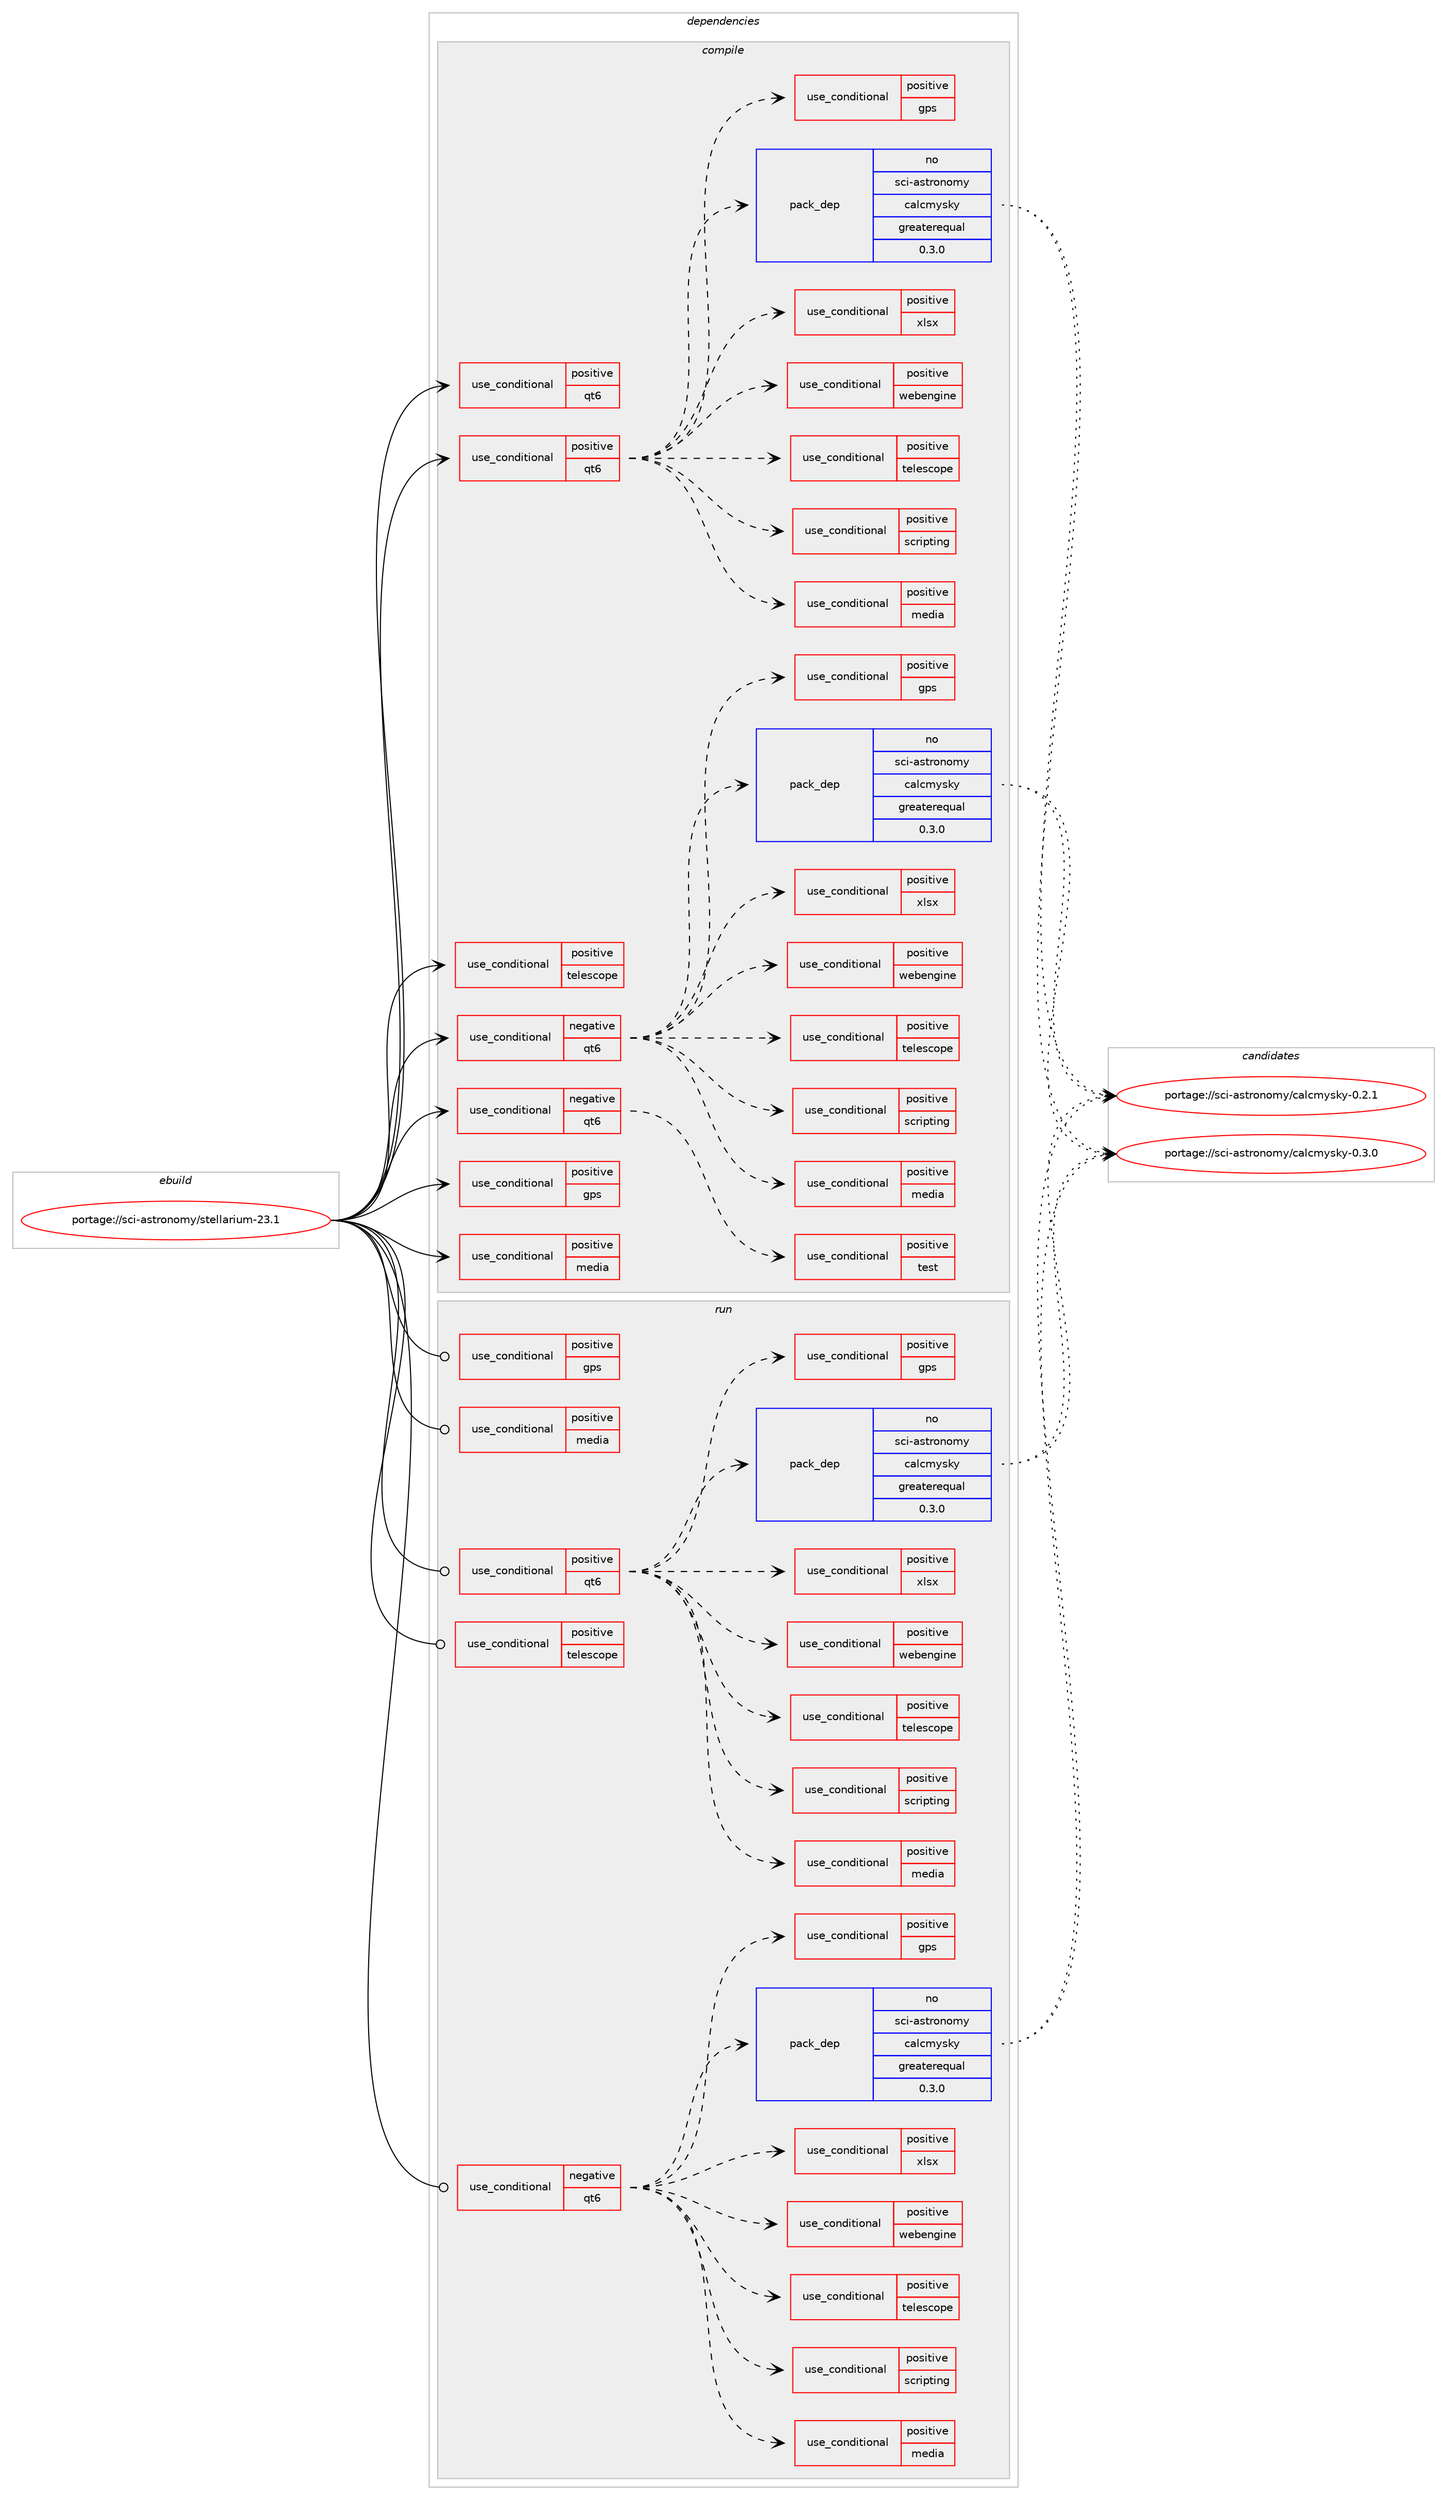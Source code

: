 digraph prolog {

# *************
# Graph options
# *************

newrank=true;
concentrate=true;
compound=true;
graph [rankdir=LR,fontname=Helvetica,fontsize=10,ranksep=1.5];#, ranksep=2.5, nodesep=0.2];
edge  [arrowhead=vee];
node  [fontname=Helvetica,fontsize=10];

# **********
# The ebuild
# **********

subgraph cluster_leftcol {
color=gray;
rank=same;
label=<<i>ebuild</i>>;
id [label="portage://sci-astronomy/stellarium-23.1", color=red, width=4, href="../sci-astronomy/stellarium-23.1.svg"];
}

# ****************
# The dependencies
# ****************

subgraph cluster_midcol {
color=gray;
label=<<i>dependencies</i>>;
subgraph cluster_compile {
fillcolor="#eeeeee";
style=filled;
label=<<i>compile</i>>;
subgraph cond268 {
dependency669 [label=<<TABLE BORDER="0" CELLBORDER="1" CELLSPACING="0" CELLPADDING="4"><TR><TD ROWSPAN="3" CELLPADDING="10">use_conditional</TD></TR><TR><TD>negative</TD></TR><TR><TD>qt6</TD></TR></TABLE>>, shape=none, color=red];
# *** BEGIN UNKNOWN DEPENDENCY TYPE (TODO) ***
# dependency669 -> package_dependency(portage://sci-astronomy/stellarium-23.1,install,no,dev-qt,qtcharts,none,[,,],[slot(5)],[])
# *** END UNKNOWN DEPENDENCY TYPE (TODO) ***

# *** BEGIN UNKNOWN DEPENDENCY TYPE (TODO) ***
# dependency669 -> package_dependency(portage://sci-astronomy/stellarium-23.1,install,no,dev-qt,qtcore,none,[,,],[slot(5)],[])
# *** END UNKNOWN DEPENDENCY TYPE (TODO) ***

# *** BEGIN UNKNOWN DEPENDENCY TYPE (TODO) ***
# dependency669 -> package_dependency(portage://sci-astronomy/stellarium-23.1,install,no,dev-qt,qtgui,none,[,,],[slot(5),equal],[])
# *** END UNKNOWN DEPENDENCY TYPE (TODO) ***

# *** BEGIN UNKNOWN DEPENDENCY TYPE (TODO) ***
# dependency669 -> package_dependency(portage://sci-astronomy/stellarium-23.1,install,no,dev-qt,qtnetwork,none,[,,],[slot(5)],[])
# *** END UNKNOWN DEPENDENCY TYPE (TODO) ***

# *** BEGIN UNKNOWN DEPENDENCY TYPE (TODO) ***
# dependency669 -> package_dependency(portage://sci-astronomy/stellarium-23.1,install,no,dev-qt,qtwidgets,none,[,,],[slot(5)],[])
# *** END UNKNOWN DEPENDENCY TYPE (TODO) ***

subgraph pack395 {
dependency670 [label=<<TABLE BORDER="0" CELLBORDER="1" CELLSPACING="0" CELLPADDING="4" WIDTH="220"><TR><TD ROWSPAN="6" CELLPADDING="30">pack_dep</TD></TR><TR><TD WIDTH="110">no</TD></TR><TR><TD>sci-astronomy</TD></TR><TR><TD>calcmysky</TD></TR><TR><TD>greaterequal</TD></TR><TR><TD>0.3.0</TD></TR></TABLE>>, shape=none, color=blue];
}
dependency669:e -> dependency670:w [weight=20,style="dashed",arrowhead="vee"];
subgraph cond269 {
dependency671 [label=<<TABLE BORDER="0" CELLBORDER="1" CELLSPACING="0" CELLPADDING="4"><TR><TD ROWSPAN="3" CELLPADDING="10">use_conditional</TD></TR><TR><TD>positive</TD></TR><TR><TD>gps</TD></TR></TABLE>>, shape=none, color=red];
# *** BEGIN UNKNOWN DEPENDENCY TYPE (TODO) ***
# dependency671 -> package_dependency(portage://sci-astronomy/stellarium-23.1,install,no,dev-qt,qtpositioning,none,[,,],[slot(5)],[])
# *** END UNKNOWN DEPENDENCY TYPE (TODO) ***

# *** BEGIN UNKNOWN DEPENDENCY TYPE (TODO) ***
# dependency671 -> package_dependency(portage://sci-astronomy/stellarium-23.1,install,no,dev-qt,qtserialport,none,[,,],[slot(5)],[])
# *** END UNKNOWN DEPENDENCY TYPE (TODO) ***

}
dependency669:e -> dependency671:w [weight=20,style="dashed",arrowhead="vee"];
subgraph cond270 {
dependency672 [label=<<TABLE BORDER="0" CELLBORDER="1" CELLSPACING="0" CELLPADDING="4"><TR><TD ROWSPAN="3" CELLPADDING="10">use_conditional</TD></TR><TR><TD>positive</TD></TR><TR><TD>media</TD></TR></TABLE>>, shape=none, color=red];
# *** BEGIN UNKNOWN DEPENDENCY TYPE (TODO) ***
# dependency672 -> package_dependency(portage://sci-astronomy/stellarium-23.1,install,no,dev-qt,qtmultimedia,none,[,,],[slot(5)],[use(enable(widgets),none)])
# *** END UNKNOWN DEPENDENCY TYPE (TODO) ***

# *** BEGIN UNKNOWN DEPENDENCY TYPE (TODO) ***
# dependency672 -> package_dependency(portage://sci-astronomy/stellarium-23.1,install,no,dev-qt,qtopengl,none,[,,],[slot(5)],[])
# *** END UNKNOWN DEPENDENCY TYPE (TODO) ***

}
dependency669:e -> dependency672:w [weight=20,style="dashed",arrowhead="vee"];
subgraph cond271 {
dependency673 [label=<<TABLE BORDER="0" CELLBORDER="1" CELLSPACING="0" CELLPADDING="4"><TR><TD ROWSPAN="3" CELLPADDING="10">use_conditional</TD></TR><TR><TD>positive</TD></TR><TR><TD>scripting</TD></TR></TABLE>>, shape=none, color=red];
# *** BEGIN UNKNOWN DEPENDENCY TYPE (TODO) ***
# dependency673 -> package_dependency(portage://sci-astronomy/stellarium-23.1,install,no,dev-qt,qtscript,none,[,,],[slot(5)],[])
# *** END UNKNOWN DEPENDENCY TYPE (TODO) ***

}
dependency669:e -> dependency673:w [weight=20,style="dashed",arrowhead="vee"];
subgraph cond272 {
dependency674 [label=<<TABLE BORDER="0" CELLBORDER="1" CELLSPACING="0" CELLPADDING="4"><TR><TD ROWSPAN="3" CELLPADDING="10">use_conditional</TD></TR><TR><TD>positive</TD></TR><TR><TD>telescope</TD></TR></TABLE>>, shape=none, color=red];
# *** BEGIN UNKNOWN DEPENDENCY TYPE (TODO) ***
# dependency674 -> package_dependency(portage://sci-astronomy/stellarium-23.1,install,no,dev-qt,qtserialport,none,[,,],[slot(5)],[])
# *** END UNKNOWN DEPENDENCY TYPE (TODO) ***

}
dependency669:e -> dependency674:w [weight=20,style="dashed",arrowhead="vee"];
subgraph cond273 {
dependency675 [label=<<TABLE BORDER="0" CELLBORDER="1" CELLSPACING="0" CELLPADDING="4"><TR><TD ROWSPAN="3" CELLPADDING="10">use_conditional</TD></TR><TR><TD>positive</TD></TR><TR><TD>webengine</TD></TR></TABLE>>, shape=none, color=red];
# *** BEGIN UNKNOWN DEPENDENCY TYPE (TODO) ***
# dependency675 -> package_dependency(portage://sci-astronomy/stellarium-23.1,install,no,dev-qt,qtwebengine,none,[,,],[slot(5)],[use(enable(widgets),none)])
# *** END UNKNOWN DEPENDENCY TYPE (TODO) ***

}
dependency669:e -> dependency675:w [weight=20,style="dashed",arrowhead="vee"];
subgraph cond274 {
dependency676 [label=<<TABLE BORDER="0" CELLBORDER="1" CELLSPACING="0" CELLPADDING="4"><TR><TD ROWSPAN="3" CELLPADDING="10">use_conditional</TD></TR><TR><TD>positive</TD></TR><TR><TD>xlsx</TD></TR></TABLE>>, shape=none, color=red];
# *** BEGIN UNKNOWN DEPENDENCY TYPE (TODO) ***
# dependency676 -> package_dependency(portage://sci-astronomy/stellarium-23.1,install,no,dev-libs,qxlsx,none,[,,],any_same_slot,[use(enable(qt5),none)])
# *** END UNKNOWN DEPENDENCY TYPE (TODO) ***

}
dependency669:e -> dependency676:w [weight=20,style="dashed",arrowhead="vee"];
}
id:e -> dependency669:w [weight=20,style="solid",arrowhead="vee"];
subgraph cond275 {
dependency677 [label=<<TABLE BORDER="0" CELLBORDER="1" CELLSPACING="0" CELLPADDING="4"><TR><TD ROWSPAN="3" CELLPADDING="10">use_conditional</TD></TR><TR><TD>negative</TD></TR><TR><TD>qt6</TD></TR></TABLE>>, shape=none, color=red];
# *** BEGIN UNKNOWN DEPENDENCY TYPE (TODO) ***
# dependency677 -> package_dependency(portage://sci-astronomy/stellarium-23.1,install,no,dev-qt,qtconcurrent,none,[,,],[slot(5)],[])
# *** END UNKNOWN DEPENDENCY TYPE (TODO) ***

subgraph cond276 {
dependency678 [label=<<TABLE BORDER="0" CELLBORDER="1" CELLSPACING="0" CELLPADDING="4"><TR><TD ROWSPAN="3" CELLPADDING="10">use_conditional</TD></TR><TR><TD>positive</TD></TR><TR><TD>test</TD></TR></TABLE>>, shape=none, color=red];
# *** BEGIN UNKNOWN DEPENDENCY TYPE (TODO) ***
# dependency678 -> package_dependency(portage://sci-astronomy/stellarium-23.1,install,no,dev-qt,qttest,none,[,,],[slot(5)],[])
# *** END UNKNOWN DEPENDENCY TYPE (TODO) ***

}
dependency677:e -> dependency678:w [weight=20,style="dashed",arrowhead="vee"];
}
id:e -> dependency677:w [weight=20,style="solid",arrowhead="vee"];
subgraph cond277 {
dependency679 [label=<<TABLE BORDER="0" CELLBORDER="1" CELLSPACING="0" CELLPADDING="4"><TR><TD ROWSPAN="3" CELLPADDING="10">use_conditional</TD></TR><TR><TD>positive</TD></TR><TR><TD>gps</TD></TR></TABLE>>, shape=none, color=red];
# *** BEGIN UNKNOWN DEPENDENCY TYPE (TODO) ***
# dependency679 -> package_dependency(portage://sci-astronomy/stellarium-23.1,install,no,sci-geosciences,gpsd,none,[,,],any_same_slot,[use(enable(cxx),none)])
# *** END UNKNOWN DEPENDENCY TYPE (TODO) ***

}
id:e -> dependency679:w [weight=20,style="solid",arrowhead="vee"];
subgraph cond278 {
dependency680 [label=<<TABLE BORDER="0" CELLBORDER="1" CELLSPACING="0" CELLPADDING="4"><TR><TD ROWSPAN="3" CELLPADDING="10">use_conditional</TD></TR><TR><TD>positive</TD></TR><TR><TD>media</TD></TR></TABLE>>, shape=none, color=red];
# *** BEGIN UNKNOWN DEPENDENCY TYPE (TODO) ***
# dependency680 -> package_dependency(portage://sci-astronomy/stellarium-23.1,install,no,virtual,opengl,none,[,,],[],[])
# *** END UNKNOWN DEPENDENCY TYPE (TODO) ***

}
id:e -> dependency680:w [weight=20,style="solid",arrowhead="vee"];
subgraph cond279 {
dependency681 [label=<<TABLE BORDER="0" CELLBORDER="1" CELLSPACING="0" CELLPADDING="4"><TR><TD ROWSPAN="3" CELLPADDING="10">use_conditional</TD></TR><TR><TD>positive</TD></TR><TR><TD>qt6</TD></TR></TABLE>>, shape=none, color=red];
# *** BEGIN UNKNOWN DEPENDENCY TYPE (TODO) ***
# dependency681 -> package_dependency(portage://sci-astronomy/stellarium-23.1,install,no,dev-qt,qtbase,none,[,,],[slot(6),equal],[use(enable(concurrent),none)])
# *** END UNKNOWN DEPENDENCY TYPE (TODO) ***

}
id:e -> dependency681:w [weight=20,style="solid",arrowhead="vee"];
subgraph cond280 {
dependency682 [label=<<TABLE BORDER="0" CELLBORDER="1" CELLSPACING="0" CELLPADDING="4"><TR><TD ROWSPAN="3" CELLPADDING="10">use_conditional</TD></TR><TR><TD>positive</TD></TR><TR><TD>qt6</TD></TR></TABLE>>, shape=none, color=red];
# *** BEGIN UNKNOWN DEPENDENCY TYPE (TODO) ***
# dependency682 -> package_dependency(portage://sci-astronomy/stellarium-23.1,install,no,dev-qt,qtbase,none,[,,],[slot(6),equal],[use(enable(gui),none),use(enable(network),none),use(enable(widgets),none)])
# *** END UNKNOWN DEPENDENCY TYPE (TODO) ***

# *** BEGIN UNKNOWN DEPENDENCY TYPE (TODO) ***
# dependency682 -> package_dependency(portage://sci-astronomy/stellarium-23.1,install,no,dev-qt,qtcharts,none,[,,],[slot(6)],[])
# *** END UNKNOWN DEPENDENCY TYPE (TODO) ***

subgraph pack396 {
dependency683 [label=<<TABLE BORDER="0" CELLBORDER="1" CELLSPACING="0" CELLPADDING="4" WIDTH="220"><TR><TD ROWSPAN="6" CELLPADDING="30">pack_dep</TD></TR><TR><TD WIDTH="110">no</TD></TR><TR><TD>sci-astronomy</TD></TR><TR><TD>calcmysky</TD></TR><TR><TD>greaterequal</TD></TR><TR><TD>0.3.0</TD></TR></TABLE>>, shape=none, color=blue];
}
dependency682:e -> dependency683:w [weight=20,style="dashed",arrowhead="vee"];
subgraph cond281 {
dependency684 [label=<<TABLE BORDER="0" CELLBORDER="1" CELLSPACING="0" CELLPADDING="4"><TR><TD ROWSPAN="3" CELLPADDING="10">use_conditional</TD></TR><TR><TD>positive</TD></TR><TR><TD>gps</TD></TR></TABLE>>, shape=none, color=red];
# *** BEGIN UNKNOWN DEPENDENCY TYPE (TODO) ***
# dependency684 -> package_dependency(portage://sci-astronomy/stellarium-23.1,install,no,dev-qt,qtpositioning,none,[,,],[slot(6)],[])
# *** END UNKNOWN DEPENDENCY TYPE (TODO) ***

# *** BEGIN UNKNOWN DEPENDENCY TYPE (TODO) ***
# dependency684 -> package_dependency(portage://sci-astronomy/stellarium-23.1,install,no,dev-qt,qtserialport,none,[,,],[slot(6)],[])
# *** END UNKNOWN DEPENDENCY TYPE (TODO) ***

}
dependency682:e -> dependency684:w [weight=20,style="dashed",arrowhead="vee"];
subgraph cond282 {
dependency685 [label=<<TABLE BORDER="0" CELLBORDER="1" CELLSPACING="0" CELLPADDING="4"><TR><TD ROWSPAN="3" CELLPADDING="10">use_conditional</TD></TR><TR><TD>positive</TD></TR><TR><TD>media</TD></TR></TABLE>>, shape=none, color=red];
# *** BEGIN UNKNOWN DEPENDENCY TYPE (TODO) ***
# dependency685 -> package_dependency(portage://sci-astronomy/stellarium-23.1,install,no,dev-qt,qtmultimedia,none,[,,],[slot(6)],[use(enable(gstreamer),none)])
# *** END UNKNOWN DEPENDENCY TYPE (TODO) ***

}
dependency682:e -> dependency685:w [weight=20,style="dashed",arrowhead="vee"];
subgraph cond283 {
dependency686 [label=<<TABLE BORDER="0" CELLBORDER="1" CELLSPACING="0" CELLPADDING="4"><TR><TD ROWSPAN="3" CELLPADDING="10">use_conditional</TD></TR><TR><TD>positive</TD></TR><TR><TD>scripting</TD></TR></TABLE>>, shape=none, color=red];
# *** BEGIN UNKNOWN DEPENDENCY TYPE (TODO) ***
# dependency686 -> package_dependency(portage://sci-astronomy/stellarium-23.1,install,no,dev-qt,qtdeclarative,none,[,,],[slot(6)],[])
# *** END UNKNOWN DEPENDENCY TYPE (TODO) ***

}
dependency682:e -> dependency686:w [weight=20,style="dashed",arrowhead="vee"];
subgraph cond284 {
dependency687 [label=<<TABLE BORDER="0" CELLBORDER="1" CELLSPACING="0" CELLPADDING="4"><TR><TD ROWSPAN="3" CELLPADDING="10">use_conditional</TD></TR><TR><TD>positive</TD></TR><TR><TD>telescope</TD></TR></TABLE>>, shape=none, color=red];
# *** BEGIN UNKNOWN DEPENDENCY TYPE (TODO) ***
# dependency687 -> package_dependency(portage://sci-astronomy/stellarium-23.1,install,no,dev-qt,qtserialport,none,[,,],[slot(6)],[])
# *** END UNKNOWN DEPENDENCY TYPE (TODO) ***

}
dependency682:e -> dependency687:w [weight=20,style="dashed",arrowhead="vee"];
subgraph cond285 {
dependency688 [label=<<TABLE BORDER="0" CELLBORDER="1" CELLSPACING="0" CELLPADDING="4"><TR><TD ROWSPAN="3" CELLPADDING="10">use_conditional</TD></TR><TR><TD>positive</TD></TR><TR><TD>webengine</TD></TR></TABLE>>, shape=none, color=red];
# *** BEGIN UNKNOWN DEPENDENCY TYPE (TODO) ***
# dependency688 -> package_dependency(portage://sci-astronomy/stellarium-23.1,install,no,dev-qt,qtwebengine,none,[,,],[slot(6)],[use(enable(widgets),none)])
# *** END UNKNOWN DEPENDENCY TYPE (TODO) ***

}
dependency682:e -> dependency688:w [weight=20,style="dashed",arrowhead="vee"];
subgraph cond286 {
dependency689 [label=<<TABLE BORDER="0" CELLBORDER="1" CELLSPACING="0" CELLPADDING="4"><TR><TD ROWSPAN="3" CELLPADDING="10">use_conditional</TD></TR><TR><TD>positive</TD></TR><TR><TD>xlsx</TD></TR></TABLE>>, shape=none, color=red];
# *** BEGIN UNKNOWN DEPENDENCY TYPE (TODO) ***
# dependency689 -> package_dependency(portage://sci-astronomy/stellarium-23.1,install,no,dev-libs,qxlsx,none,[,,],any_same_slot,[use(enable(qt6),none)])
# *** END UNKNOWN DEPENDENCY TYPE (TODO) ***

}
dependency682:e -> dependency689:w [weight=20,style="dashed",arrowhead="vee"];
}
id:e -> dependency682:w [weight=20,style="solid",arrowhead="vee"];
subgraph cond287 {
dependency690 [label=<<TABLE BORDER="0" CELLBORDER="1" CELLSPACING="0" CELLPADDING="4"><TR><TD ROWSPAN="3" CELLPADDING="10">use_conditional</TD></TR><TR><TD>positive</TD></TR><TR><TD>telescope</TD></TR></TABLE>>, shape=none, color=red];
# *** BEGIN UNKNOWN DEPENDENCY TYPE (TODO) ***
# dependency690 -> package_dependency(portage://sci-astronomy/stellarium-23.1,install,no,sci-libs,indilib,none,[,,],any_same_slot,[])
# *** END UNKNOWN DEPENDENCY TYPE (TODO) ***

}
id:e -> dependency690:w [weight=20,style="solid",arrowhead="vee"];
# *** BEGIN UNKNOWN DEPENDENCY TYPE (TODO) ***
# id -> package_dependency(portage://sci-astronomy/stellarium-23.1,install,no,media-fonts,dejavu,none,[,,],[],[])
# *** END UNKNOWN DEPENDENCY TYPE (TODO) ***

# *** BEGIN UNKNOWN DEPENDENCY TYPE (TODO) ***
# id -> package_dependency(portage://sci-astronomy/stellarium-23.1,install,no,sys-libs,zlib,none,[,,],[],[])
# *** END UNKNOWN DEPENDENCY TYPE (TODO) ***

}
subgraph cluster_compileandrun {
fillcolor="#eeeeee";
style=filled;
label=<<i>compile and run</i>>;
}
subgraph cluster_run {
fillcolor="#eeeeee";
style=filled;
label=<<i>run</i>>;
subgraph cond288 {
dependency691 [label=<<TABLE BORDER="0" CELLBORDER="1" CELLSPACING="0" CELLPADDING="4"><TR><TD ROWSPAN="3" CELLPADDING="10">use_conditional</TD></TR><TR><TD>negative</TD></TR><TR><TD>qt6</TD></TR></TABLE>>, shape=none, color=red];
# *** BEGIN UNKNOWN DEPENDENCY TYPE (TODO) ***
# dependency691 -> package_dependency(portage://sci-astronomy/stellarium-23.1,run,no,dev-qt,qtcharts,none,[,,],[slot(5)],[])
# *** END UNKNOWN DEPENDENCY TYPE (TODO) ***

# *** BEGIN UNKNOWN DEPENDENCY TYPE (TODO) ***
# dependency691 -> package_dependency(portage://sci-astronomy/stellarium-23.1,run,no,dev-qt,qtcore,none,[,,],[slot(5)],[])
# *** END UNKNOWN DEPENDENCY TYPE (TODO) ***

# *** BEGIN UNKNOWN DEPENDENCY TYPE (TODO) ***
# dependency691 -> package_dependency(portage://sci-astronomy/stellarium-23.1,run,no,dev-qt,qtgui,none,[,,],[slot(5),equal],[])
# *** END UNKNOWN DEPENDENCY TYPE (TODO) ***

# *** BEGIN UNKNOWN DEPENDENCY TYPE (TODO) ***
# dependency691 -> package_dependency(portage://sci-astronomy/stellarium-23.1,run,no,dev-qt,qtnetwork,none,[,,],[slot(5)],[])
# *** END UNKNOWN DEPENDENCY TYPE (TODO) ***

# *** BEGIN UNKNOWN DEPENDENCY TYPE (TODO) ***
# dependency691 -> package_dependency(portage://sci-astronomy/stellarium-23.1,run,no,dev-qt,qtwidgets,none,[,,],[slot(5)],[])
# *** END UNKNOWN DEPENDENCY TYPE (TODO) ***

subgraph pack397 {
dependency692 [label=<<TABLE BORDER="0" CELLBORDER="1" CELLSPACING="0" CELLPADDING="4" WIDTH="220"><TR><TD ROWSPAN="6" CELLPADDING="30">pack_dep</TD></TR><TR><TD WIDTH="110">no</TD></TR><TR><TD>sci-astronomy</TD></TR><TR><TD>calcmysky</TD></TR><TR><TD>greaterequal</TD></TR><TR><TD>0.3.0</TD></TR></TABLE>>, shape=none, color=blue];
}
dependency691:e -> dependency692:w [weight=20,style="dashed",arrowhead="vee"];
subgraph cond289 {
dependency693 [label=<<TABLE BORDER="0" CELLBORDER="1" CELLSPACING="0" CELLPADDING="4"><TR><TD ROWSPAN="3" CELLPADDING="10">use_conditional</TD></TR><TR><TD>positive</TD></TR><TR><TD>gps</TD></TR></TABLE>>, shape=none, color=red];
# *** BEGIN UNKNOWN DEPENDENCY TYPE (TODO) ***
# dependency693 -> package_dependency(portage://sci-astronomy/stellarium-23.1,run,no,dev-qt,qtpositioning,none,[,,],[slot(5)],[])
# *** END UNKNOWN DEPENDENCY TYPE (TODO) ***

# *** BEGIN UNKNOWN DEPENDENCY TYPE (TODO) ***
# dependency693 -> package_dependency(portage://sci-astronomy/stellarium-23.1,run,no,dev-qt,qtserialport,none,[,,],[slot(5)],[])
# *** END UNKNOWN DEPENDENCY TYPE (TODO) ***

}
dependency691:e -> dependency693:w [weight=20,style="dashed",arrowhead="vee"];
subgraph cond290 {
dependency694 [label=<<TABLE BORDER="0" CELLBORDER="1" CELLSPACING="0" CELLPADDING="4"><TR><TD ROWSPAN="3" CELLPADDING="10">use_conditional</TD></TR><TR><TD>positive</TD></TR><TR><TD>media</TD></TR></TABLE>>, shape=none, color=red];
# *** BEGIN UNKNOWN DEPENDENCY TYPE (TODO) ***
# dependency694 -> package_dependency(portage://sci-astronomy/stellarium-23.1,run,no,dev-qt,qtmultimedia,none,[,,],[slot(5)],[use(enable(widgets),none)])
# *** END UNKNOWN DEPENDENCY TYPE (TODO) ***

# *** BEGIN UNKNOWN DEPENDENCY TYPE (TODO) ***
# dependency694 -> package_dependency(portage://sci-astronomy/stellarium-23.1,run,no,dev-qt,qtopengl,none,[,,],[slot(5)],[])
# *** END UNKNOWN DEPENDENCY TYPE (TODO) ***

}
dependency691:e -> dependency694:w [weight=20,style="dashed",arrowhead="vee"];
subgraph cond291 {
dependency695 [label=<<TABLE BORDER="0" CELLBORDER="1" CELLSPACING="0" CELLPADDING="4"><TR><TD ROWSPAN="3" CELLPADDING="10">use_conditional</TD></TR><TR><TD>positive</TD></TR><TR><TD>scripting</TD></TR></TABLE>>, shape=none, color=red];
# *** BEGIN UNKNOWN DEPENDENCY TYPE (TODO) ***
# dependency695 -> package_dependency(portage://sci-astronomy/stellarium-23.1,run,no,dev-qt,qtscript,none,[,,],[slot(5)],[])
# *** END UNKNOWN DEPENDENCY TYPE (TODO) ***

}
dependency691:e -> dependency695:w [weight=20,style="dashed",arrowhead="vee"];
subgraph cond292 {
dependency696 [label=<<TABLE BORDER="0" CELLBORDER="1" CELLSPACING="0" CELLPADDING="4"><TR><TD ROWSPAN="3" CELLPADDING="10">use_conditional</TD></TR><TR><TD>positive</TD></TR><TR><TD>telescope</TD></TR></TABLE>>, shape=none, color=red];
# *** BEGIN UNKNOWN DEPENDENCY TYPE (TODO) ***
# dependency696 -> package_dependency(portage://sci-astronomy/stellarium-23.1,run,no,dev-qt,qtserialport,none,[,,],[slot(5)],[])
# *** END UNKNOWN DEPENDENCY TYPE (TODO) ***

}
dependency691:e -> dependency696:w [weight=20,style="dashed",arrowhead="vee"];
subgraph cond293 {
dependency697 [label=<<TABLE BORDER="0" CELLBORDER="1" CELLSPACING="0" CELLPADDING="4"><TR><TD ROWSPAN="3" CELLPADDING="10">use_conditional</TD></TR><TR><TD>positive</TD></TR><TR><TD>webengine</TD></TR></TABLE>>, shape=none, color=red];
# *** BEGIN UNKNOWN DEPENDENCY TYPE (TODO) ***
# dependency697 -> package_dependency(portage://sci-astronomy/stellarium-23.1,run,no,dev-qt,qtwebengine,none,[,,],[slot(5)],[use(enable(widgets),none)])
# *** END UNKNOWN DEPENDENCY TYPE (TODO) ***

}
dependency691:e -> dependency697:w [weight=20,style="dashed",arrowhead="vee"];
subgraph cond294 {
dependency698 [label=<<TABLE BORDER="0" CELLBORDER="1" CELLSPACING="0" CELLPADDING="4"><TR><TD ROWSPAN="3" CELLPADDING="10">use_conditional</TD></TR><TR><TD>positive</TD></TR><TR><TD>xlsx</TD></TR></TABLE>>, shape=none, color=red];
# *** BEGIN UNKNOWN DEPENDENCY TYPE (TODO) ***
# dependency698 -> package_dependency(portage://sci-astronomy/stellarium-23.1,run,no,dev-libs,qxlsx,none,[,,],any_same_slot,[use(enable(qt5),none)])
# *** END UNKNOWN DEPENDENCY TYPE (TODO) ***

}
dependency691:e -> dependency698:w [weight=20,style="dashed",arrowhead="vee"];
}
id:e -> dependency691:w [weight=20,style="solid",arrowhead="odot"];
subgraph cond295 {
dependency699 [label=<<TABLE BORDER="0" CELLBORDER="1" CELLSPACING="0" CELLPADDING="4"><TR><TD ROWSPAN="3" CELLPADDING="10">use_conditional</TD></TR><TR><TD>positive</TD></TR><TR><TD>gps</TD></TR></TABLE>>, shape=none, color=red];
# *** BEGIN UNKNOWN DEPENDENCY TYPE (TODO) ***
# dependency699 -> package_dependency(portage://sci-astronomy/stellarium-23.1,run,no,sci-geosciences,gpsd,none,[,,],any_same_slot,[use(enable(cxx),none)])
# *** END UNKNOWN DEPENDENCY TYPE (TODO) ***

}
id:e -> dependency699:w [weight=20,style="solid",arrowhead="odot"];
subgraph cond296 {
dependency700 [label=<<TABLE BORDER="0" CELLBORDER="1" CELLSPACING="0" CELLPADDING="4"><TR><TD ROWSPAN="3" CELLPADDING="10">use_conditional</TD></TR><TR><TD>positive</TD></TR><TR><TD>media</TD></TR></TABLE>>, shape=none, color=red];
# *** BEGIN UNKNOWN DEPENDENCY TYPE (TODO) ***
# dependency700 -> package_dependency(portage://sci-astronomy/stellarium-23.1,run,no,virtual,opengl,none,[,,],[],[])
# *** END UNKNOWN DEPENDENCY TYPE (TODO) ***

}
id:e -> dependency700:w [weight=20,style="solid",arrowhead="odot"];
subgraph cond297 {
dependency701 [label=<<TABLE BORDER="0" CELLBORDER="1" CELLSPACING="0" CELLPADDING="4"><TR><TD ROWSPAN="3" CELLPADDING="10">use_conditional</TD></TR><TR><TD>positive</TD></TR><TR><TD>qt6</TD></TR></TABLE>>, shape=none, color=red];
# *** BEGIN UNKNOWN DEPENDENCY TYPE (TODO) ***
# dependency701 -> package_dependency(portage://sci-astronomy/stellarium-23.1,run,no,dev-qt,qtbase,none,[,,],[slot(6),equal],[use(enable(gui),none),use(enable(network),none),use(enable(widgets),none)])
# *** END UNKNOWN DEPENDENCY TYPE (TODO) ***

# *** BEGIN UNKNOWN DEPENDENCY TYPE (TODO) ***
# dependency701 -> package_dependency(portage://sci-astronomy/stellarium-23.1,run,no,dev-qt,qtcharts,none,[,,],[slot(6)],[])
# *** END UNKNOWN DEPENDENCY TYPE (TODO) ***

subgraph pack398 {
dependency702 [label=<<TABLE BORDER="0" CELLBORDER="1" CELLSPACING="0" CELLPADDING="4" WIDTH="220"><TR><TD ROWSPAN="6" CELLPADDING="30">pack_dep</TD></TR><TR><TD WIDTH="110">no</TD></TR><TR><TD>sci-astronomy</TD></TR><TR><TD>calcmysky</TD></TR><TR><TD>greaterequal</TD></TR><TR><TD>0.3.0</TD></TR></TABLE>>, shape=none, color=blue];
}
dependency701:e -> dependency702:w [weight=20,style="dashed",arrowhead="vee"];
subgraph cond298 {
dependency703 [label=<<TABLE BORDER="0" CELLBORDER="1" CELLSPACING="0" CELLPADDING="4"><TR><TD ROWSPAN="3" CELLPADDING="10">use_conditional</TD></TR><TR><TD>positive</TD></TR><TR><TD>gps</TD></TR></TABLE>>, shape=none, color=red];
# *** BEGIN UNKNOWN DEPENDENCY TYPE (TODO) ***
# dependency703 -> package_dependency(portage://sci-astronomy/stellarium-23.1,run,no,dev-qt,qtpositioning,none,[,,],[slot(6)],[])
# *** END UNKNOWN DEPENDENCY TYPE (TODO) ***

# *** BEGIN UNKNOWN DEPENDENCY TYPE (TODO) ***
# dependency703 -> package_dependency(portage://sci-astronomy/stellarium-23.1,run,no,dev-qt,qtserialport,none,[,,],[slot(6)],[])
# *** END UNKNOWN DEPENDENCY TYPE (TODO) ***

}
dependency701:e -> dependency703:w [weight=20,style="dashed",arrowhead="vee"];
subgraph cond299 {
dependency704 [label=<<TABLE BORDER="0" CELLBORDER="1" CELLSPACING="0" CELLPADDING="4"><TR><TD ROWSPAN="3" CELLPADDING="10">use_conditional</TD></TR><TR><TD>positive</TD></TR><TR><TD>media</TD></TR></TABLE>>, shape=none, color=red];
# *** BEGIN UNKNOWN DEPENDENCY TYPE (TODO) ***
# dependency704 -> package_dependency(portage://sci-astronomy/stellarium-23.1,run,no,dev-qt,qtmultimedia,none,[,,],[slot(6)],[use(enable(gstreamer),none)])
# *** END UNKNOWN DEPENDENCY TYPE (TODO) ***

}
dependency701:e -> dependency704:w [weight=20,style="dashed",arrowhead="vee"];
subgraph cond300 {
dependency705 [label=<<TABLE BORDER="0" CELLBORDER="1" CELLSPACING="0" CELLPADDING="4"><TR><TD ROWSPAN="3" CELLPADDING="10">use_conditional</TD></TR><TR><TD>positive</TD></TR><TR><TD>scripting</TD></TR></TABLE>>, shape=none, color=red];
# *** BEGIN UNKNOWN DEPENDENCY TYPE (TODO) ***
# dependency705 -> package_dependency(portage://sci-astronomy/stellarium-23.1,run,no,dev-qt,qtdeclarative,none,[,,],[slot(6)],[])
# *** END UNKNOWN DEPENDENCY TYPE (TODO) ***

}
dependency701:e -> dependency705:w [weight=20,style="dashed",arrowhead="vee"];
subgraph cond301 {
dependency706 [label=<<TABLE BORDER="0" CELLBORDER="1" CELLSPACING="0" CELLPADDING="4"><TR><TD ROWSPAN="3" CELLPADDING="10">use_conditional</TD></TR><TR><TD>positive</TD></TR><TR><TD>telescope</TD></TR></TABLE>>, shape=none, color=red];
# *** BEGIN UNKNOWN DEPENDENCY TYPE (TODO) ***
# dependency706 -> package_dependency(portage://sci-astronomy/stellarium-23.1,run,no,dev-qt,qtserialport,none,[,,],[slot(6)],[])
# *** END UNKNOWN DEPENDENCY TYPE (TODO) ***

}
dependency701:e -> dependency706:w [weight=20,style="dashed",arrowhead="vee"];
subgraph cond302 {
dependency707 [label=<<TABLE BORDER="0" CELLBORDER="1" CELLSPACING="0" CELLPADDING="4"><TR><TD ROWSPAN="3" CELLPADDING="10">use_conditional</TD></TR><TR><TD>positive</TD></TR><TR><TD>webengine</TD></TR></TABLE>>, shape=none, color=red];
# *** BEGIN UNKNOWN DEPENDENCY TYPE (TODO) ***
# dependency707 -> package_dependency(portage://sci-astronomy/stellarium-23.1,run,no,dev-qt,qtwebengine,none,[,,],[slot(6)],[use(enable(widgets),none)])
# *** END UNKNOWN DEPENDENCY TYPE (TODO) ***

}
dependency701:e -> dependency707:w [weight=20,style="dashed",arrowhead="vee"];
subgraph cond303 {
dependency708 [label=<<TABLE BORDER="0" CELLBORDER="1" CELLSPACING="0" CELLPADDING="4"><TR><TD ROWSPAN="3" CELLPADDING="10">use_conditional</TD></TR><TR><TD>positive</TD></TR><TR><TD>xlsx</TD></TR></TABLE>>, shape=none, color=red];
# *** BEGIN UNKNOWN DEPENDENCY TYPE (TODO) ***
# dependency708 -> package_dependency(portage://sci-astronomy/stellarium-23.1,run,no,dev-libs,qxlsx,none,[,,],any_same_slot,[use(enable(qt6),none)])
# *** END UNKNOWN DEPENDENCY TYPE (TODO) ***

}
dependency701:e -> dependency708:w [weight=20,style="dashed",arrowhead="vee"];
}
id:e -> dependency701:w [weight=20,style="solid",arrowhead="odot"];
subgraph cond304 {
dependency709 [label=<<TABLE BORDER="0" CELLBORDER="1" CELLSPACING="0" CELLPADDING="4"><TR><TD ROWSPAN="3" CELLPADDING="10">use_conditional</TD></TR><TR><TD>positive</TD></TR><TR><TD>telescope</TD></TR></TABLE>>, shape=none, color=red];
# *** BEGIN UNKNOWN DEPENDENCY TYPE (TODO) ***
# dependency709 -> package_dependency(portage://sci-astronomy/stellarium-23.1,run,no,sci-libs,indilib,none,[,,],any_same_slot,[])
# *** END UNKNOWN DEPENDENCY TYPE (TODO) ***

}
id:e -> dependency709:w [weight=20,style="solid",arrowhead="odot"];
# *** BEGIN UNKNOWN DEPENDENCY TYPE (TODO) ***
# id -> package_dependency(portage://sci-astronomy/stellarium-23.1,run,no,media-fonts,dejavu,none,[,,],[],[])
# *** END UNKNOWN DEPENDENCY TYPE (TODO) ***

# *** BEGIN UNKNOWN DEPENDENCY TYPE (TODO) ***
# id -> package_dependency(portage://sci-astronomy/stellarium-23.1,run,no,sys-libs,zlib,none,[,,],[],[])
# *** END UNKNOWN DEPENDENCY TYPE (TODO) ***

}
}

# **************
# The candidates
# **************

subgraph cluster_choices {
rank=same;
color=gray;
label=<<i>candidates</i>>;

subgraph choice395 {
color=black;
nodesep=1;
choice11599105459711511611411111011110912147999710899109121115107121454846504649 [label="portage://sci-astronomy/calcmysky-0.2.1", color=red, width=4,href="../sci-astronomy/calcmysky-0.2.1.svg"];
choice11599105459711511611411111011110912147999710899109121115107121454846514648 [label="portage://sci-astronomy/calcmysky-0.3.0", color=red, width=4,href="../sci-astronomy/calcmysky-0.3.0.svg"];
dependency670:e -> choice11599105459711511611411111011110912147999710899109121115107121454846504649:w [style=dotted,weight="100"];
dependency670:e -> choice11599105459711511611411111011110912147999710899109121115107121454846514648:w [style=dotted,weight="100"];
}
subgraph choice396 {
color=black;
nodesep=1;
choice11599105459711511611411111011110912147999710899109121115107121454846504649 [label="portage://sci-astronomy/calcmysky-0.2.1", color=red, width=4,href="../sci-astronomy/calcmysky-0.2.1.svg"];
choice11599105459711511611411111011110912147999710899109121115107121454846514648 [label="portage://sci-astronomy/calcmysky-0.3.0", color=red, width=4,href="../sci-astronomy/calcmysky-0.3.0.svg"];
dependency683:e -> choice11599105459711511611411111011110912147999710899109121115107121454846504649:w [style=dotted,weight="100"];
dependency683:e -> choice11599105459711511611411111011110912147999710899109121115107121454846514648:w [style=dotted,weight="100"];
}
subgraph choice397 {
color=black;
nodesep=1;
choice11599105459711511611411111011110912147999710899109121115107121454846504649 [label="portage://sci-astronomy/calcmysky-0.2.1", color=red, width=4,href="../sci-astronomy/calcmysky-0.2.1.svg"];
choice11599105459711511611411111011110912147999710899109121115107121454846514648 [label="portage://sci-astronomy/calcmysky-0.3.0", color=red, width=4,href="../sci-astronomy/calcmysky-0.3.0.svg"];
dependency692:e -> choice11599105459711511611411111011110912147999710899109121115107121454846504649:w [style=dotted,weight="100"];
dependency692:e -> choice11599105459711511611411111011110912147999710899109121115107121454846514648:w [style=dotted,weight="100"];
}
subgraph choice398 {
color=black;
nodesep=1;
choice11599105459711511611411111011110912147999710899109121115107121454846504649 [label="portage://sci-astronomy/calcmysky-0.2.1", color=red, width=4,href="../sci-astronomy/calcmysky-0.2.1.svg"];
choice11599105459711511611411111011110912147999710899109121115107121454846514648 [label="portage://sci-astronomy/calcmysky-0.3.0", color=red, width=4,href="../sci-astronomy/calcmysky-0.3.0.svg"];
dependency702:e -> choice11599105459711511611411111011110912147999710899109121115107121454846504649:w [style=dotted,weight="100"];
dependency702:e -> choice11599105459711511611411111011110912147999710899109121115107121454846514648:w [style=dotted,weight="100"];
}
}

}
